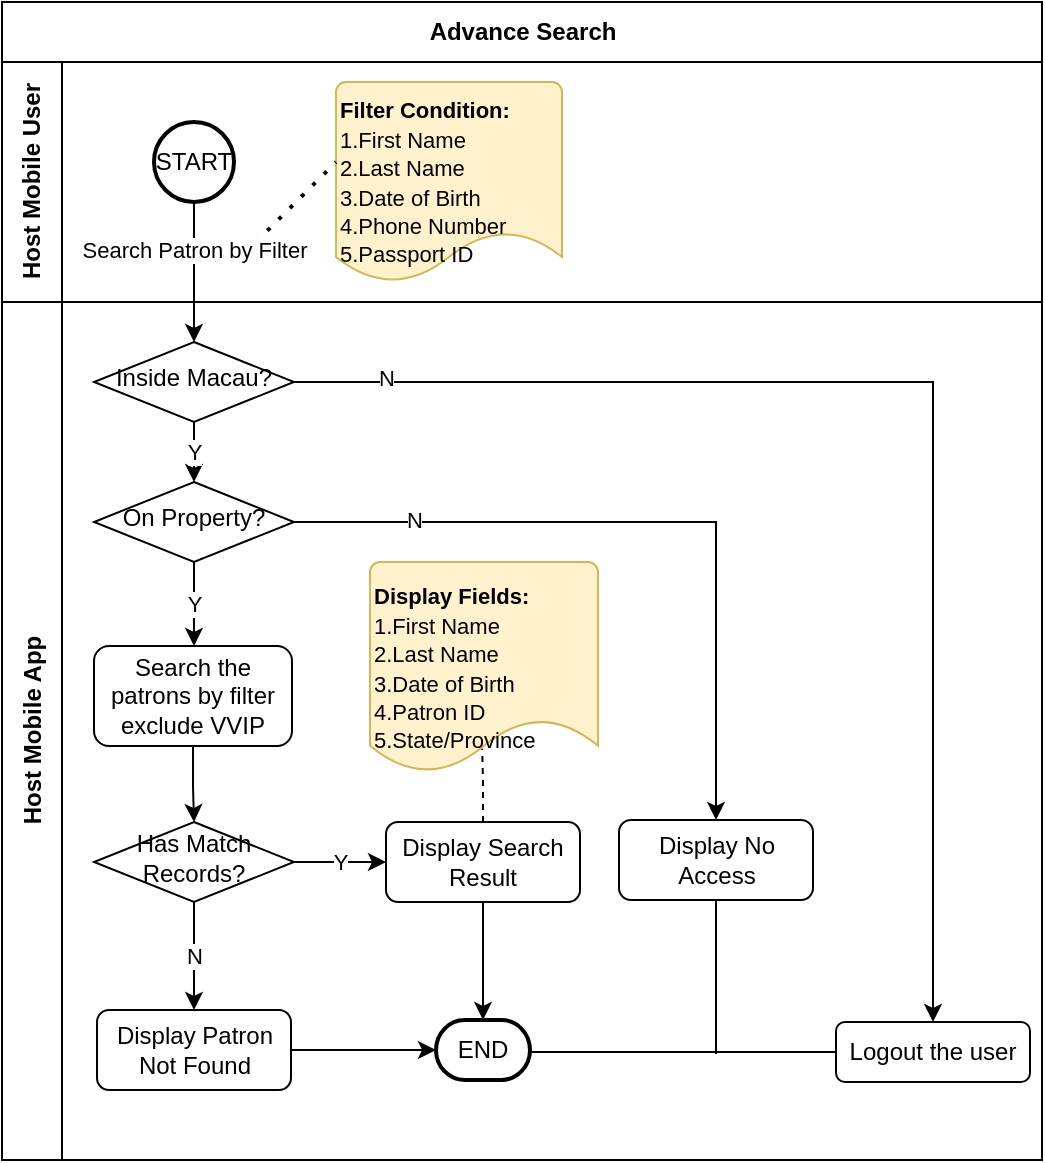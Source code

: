 <mxfile version="21.2.1" type="github">
  <diagram id="C5RBs43oDa-KdzZeNtuy" name="Page-1">
    <mxGraphModel dx="1018" dy="540" grid="1" gridSize="10" guides="1" tooltips="1" connect="1" arrows="1" fold="1" page="1" pageScale="1" pageWidth="827" pageHeight="1169" math="0" shadow="0">
      <root>
        <mxCell id="WIyWlLk6GJQsqaUBKTNV-0" />
        <mxCell id="WIyWlLk6GJQsqaUBKTNV-1" parent="WIyWlLk6GJQsqaUBKTNV-0" />
        <mxCell id="5kSyUArIg9FBRHnEeejd-0" value="Advance Search" style="swimlane;childLayout=stackLayout;resizeParent=1;resizeParentMax=0;horizontal=1;startSize=30;horizontalStack=0;html=1;" vertex="1" parent="WIyWlLk6GJQsqaUBKTNV-1">
          <mxGeometry x="173" y="470" width="520" height="579" as="geometry" />
        </mxCell>
        <mxCell id="5kSyUArIg9FBRHnEeejd-1" value="Host Mobile User" style="swimlane;startSize=30;horizontal=0;html=1;" vertex="1" parent="5kSyUArIg9FBRHnEeejd-0">
          <mxGeometry y="30" width="520" height="120" as="geometry" />
        </mxCell>
        <mxCell id="5kSyUArIg9FBRHnEeejd-7" value="START" style="strokeWidth=2;html=1;shape=mxgraph.flowchart.start_2;whiteSpace=wrap;" vertex="1" parent="5kSyUArIg9FBRHnEeejd-1">
          <mxGeometry x="76" y="30" width="40" height="40" as="geometry" />
        </mxCell>
        <mxCell id="5kSyUArIg9FBRHnEeejd-10" value="&lt;font style=&quot;font-size: 11px;&quot;&gt;&lt;font style=&quot;font-size: 11px;&quot;&gt;&lt;b style=&quot;font-size: 11px;&quot;&gt;Filter Condition:&lt;/b&gt;&lt;/font&gt;&lt;br style=&quot;font-size: 11px;&quot;&gt;&lt;span style=&quot;font-size: 11px;&quot;&gt;1.First Name&lt;/span&gt;&lt;br style=&quot;font-size: 11px;&quot;&gt;&lt;span style=&quot;font-size: 11px;&quot;&gt;2.Last Name&lt;/span&gt;&lt;br style=&quot;font-size: 11px;&quot;&gt;&lt;span style=&quot;font-size: 11px;&quot;&gt;3.Date of Birth&lt;/span&gt;&lt;br style=&quot;font-size: 11px;&quot;&gt;&lt;span style=&quot;font-size: 11px;&quot;&gt;4.Phone Number&lt;/span&gt;&lt;br style=&quot;font-size: 11px;&quot;&gt;&lt;span style=&quot;font-size: 11px;&quot;&gt;5.Passport ID&lt;/span&gt;&lt;/font&gt;" style="strokeWidth=1;html=1;shape=mxgraph.flowchart.document2;whiteSpace=wrap;size=0.25;fillColor=#fff2cc;strokeColor=#d6b656;align=left;" vertex="1" parent="5kSyUArIg9FBRHnEeejd-1">
          <mxGeometry x="167" y="10" width="113" height="100" as="geometry" />
        </mxCell>
        <mxCell id="5kSyUArIg9FBRHnEeejd-11" value="" style="endArrow=none;dashed=1;html=1;dashPattern=1 3;strokeWidth=2;rounded=0;" edge="1" parent="5kSyUArIg9FBRHnEeejd-1">
          <mxGeometry width="50" height="50" relative="1" as="geometry">
            <mxPoint x="127" y="90" as="sourcePoint" />
            <mxPoint x="167" y="50" as="targetPoint" />
          </mxGeometry>
        </mxCell>
        <mxCell id="5kSyUArIg9FBRHnEeejd-9" value="Search Patron by Filter" style="edgeStyle=orthogonalEdgeStyle;rounded=0;orthogonalLoop=1;jettySize=auto;html=1;" edge="1" parent="5kSyUArIg9FBRHnEeejd-0" source="5kSyUArIg9FBRHnEeejd-7" target="5kSyUArIg9FBRHnEeejd-8">
          <mxGeometry x="-0.333" relative="1" as="geometry">
            <mxPoint as="offset" />
          </mxGeometry>
        </mxCell>
        <mxCell id="5kSyUArIg9FBRHnEeejd-2" value="Host Mobile App" style="swimlane;startSize=30;horizontal=0;html=1;" vertex="1" parent="5kSyUArIg9FBRHnEeejd-0">
          <mxGeometry y="150" width="520" height="429" as="geometry">
            <mxRectangle y="140" width="480" height="30" as="alternateBounds" />
          </mxGeometry>
        </mxCell>
        <mxCell id="5kSyUArIg9FBRHnEeejd-13" value="" style="edgeStyle=orthogonalEdgeStyle;rounded=0;orthogonalLoop=1;jettySize=auto;html=1;" edge="1" parent="5kSyUArIg9FBRHnEeejd-2" source="5kSyUArIg9FBRHnEeejd-8" target="5kSyUArIg9FBRHnEeejd-12">
          <mxGeometry relative="1" as="geometry" />
        </mxCell>
        <mxCell id="5kSyUArIg9FBRHnEeejd-14" value="N" style="edgeLabel;html=1;align=center;verticalAlign=middle;resizable=0;points=[];" vertex="1" connectable="0" parent="5kSyUArIg9FBRHnEeejd-13">
          <mxGeometry x="-0.856" y="2" relative="1" as="geometry">
            <mxPoint as="offset" />
          </mxGeometry>
        </mxCell>
        <mxCell id="5kSyUArIg9FBRHnEeejd-16" value="Y" style="edgeStyle=orthogonalEdgeStyle;rounded=0;orthogonalLoop=1;jettySize=auto;html=1;" edge="1" parent="5kSyUArIg9FBRHnEeejd-2" source="5kSyUArIg9FBRHnEeejd-8" target="5kSyUArIg9FBRHnEeejd-15">
          <mxGeometry relative="1" as="geometry" />
        </mxCell>
        <mxCell id="5kSyUArIg9FBRHnEeejd-8" value="Inside Macau?" style="rhombus;whiteSpace=wrap;html=1;shadow=0;fontFamily=Helvetica;fontSize=12;align=center;strokeWidth=1;spacing=6;spacingTop=-4;" vertex="1" parent="5kSyUArIg9FBRHnEeejd-2">
          <mxGeometry x="46" y="20" width="100" height="40" as="geometry" />
        </mxCell>
        <mxCell id="5kSyUArIg9FBRHnEeejd-31" value="" style="edgeStyle=orthogonalEdgeStyle;rounded=0;orthogonalLoop=1;jettySize=auto;html=1;" edge="1" parent="5kSyUArIg9FBRHnEeejd-2" source="5kSyUArIg9FBRHnEeejd-12">
          <mxGeometry relative="1" as="geometry">
            <mxPoint x="254" y="375" as="targetPoint" />
          </mxGeometry>
        </mxCell>
        <mxCell id="5kSyUArIg9FBRHnEeejd-12" value="Logout the user" style="rounded=1;whiteSpace=wrap;html=1;fontSize=12;glass=0;strokeWidth=1;shadow=0;" vertex="1" parent="5kSyUArIg9FBRHnEeejd-2">
          <mxGeometry x="417" y="360" width="97" height="30" as="geometry" />
        </mxCell>
        <mxCell id="5kSyUArIg9FBRHnEeejd-18" value="" style="edgeStyle=orthogonalEdgeStyle;rounded=0;orthogonalLoop=1;jettySize=auto;html=1;" edge="1" parent="5kSyUArIg9FBRHnEeejd-2" source="5kSyUArIg9FBRHnEeejd-15" target="5kSyUArIg9FBRHnEeejd-17">
          <mxGeometry relative="1" as="geometry" />
        </mxCell>
        <mxCell id="5kSyUArIg9FBRHnEeejd-19" value="N" style="edgeLabel;html=1;align=center;verticalAlign=middle;resizable=0;points=[];" vertex="1" connectable="0" parent="5kSyUArIg9FBRHnEeejd-18">
          <mxGeometry x="-0.667" y="1" relative="1" as="geometry">
            <mxPoint as="offset" />
          </mxGeometry>
        </mxCell>
        <mxCell id="5kSyUArIg9FBRHnEeejd-23" value="Y" style="edgeStyle=orthogonalEdgeStyle;rounded=0;orthogonalLoop=1;jettySize=auto;html=1;" edge="1" parent="5kSyUArIg9FBRHnEeejd-2" source="5kSyUArIg9FBRHnEeejd-15" target="5kSyUArIg9FBRHnEeejd-22">
          <mxGeometry relative="1" as="geometry">
            <Array as="points">
              <mxPoint x="96" y="140" />
              <mxPoint x="96" y="140" />
            </Array>
          </mxGeometry>
        </mxCell>
        <mxCell id="5kSyUArIg9FBRHnEeejd-15" value="On Property?" style="rhombus;whiteSpace=wrap;html=1;shadow=0;fontFamily=Helvetica;fontSize=12;align=center;strokeWidth=1;spacing=6;spacingTop=-4;" vertex="1" parent="5kSyUArIg9FBRHnEeejd-2">
          <mxGeometry x="46" y="90" width="100" height="40" as="geometry" />
        </mxCell>
        <mxCell id="5kSyUArIg9FBRHnEeejd-35" value="" style="edgeStyle=orthogonalEdgeStyle;rounded=0;orthogonalLoop=1;jettySize=auto;html=1;endArrow=none;endFill=0;" edge="1" parent="5kSyUArIg9FBRHnEeejd-2" source="5kSyUArIg9FBRHnEeejd-17">
          <mxGeometry relative="1" as="geometry">
            <mxPoint x="357" y="376" as="targetPoint" />
          </mxGeometry>
        </mxCell>
        <mxCell id="5kSyUArIg9FBRHnEeejd-17" value="Display No Access" style="rounded=1;whiteSpace=wrap;html=1;fontSize=12;glass=0;strokeWidth=1;shadow=0;" vertex="1" parent="5kSyUArIg9FBRHnEeejd-2">
          <mxGeometry x="308.5" y="259" width="97" height="40" as="geometry" />
        </mxCell>
        <mxCell id="5kSyUArIg9FBRHnEeejd-33" value="" style="edgeStyle=orthogonalEdgeStyle;rounded=0;orthogonalLoop=1;jettySize=auto;html=1;" edge="1" parent="5kSyUArIg9FBRHnEeejd-2" source="5kSyUArIg9FBRHnEeejd-20" target="5kSyUArIg9FBRHnEeejd-29">
          <mxGeometry relative="1" as="geometry" />
        </mxCell>
        <mxCell id="5kSyUArIg9FBRHnEeejd-37" value="" style="edgeStyle=orthogonalEdgeStyle;rounded=0;orthogonalLoop=1;jettySize=auto;html=1;entryX=0.492;entryY=0.888;entryDx=0;entryDy=0;entryPerimeter=0;endArrow=none;endFill=0;dashed=1;" edge="1" parent="5kSyUArIg9FBRHnEeejd-2" source="5kSyUArIg9FBRHnEeejd-20" target="5kSyUArIg9FBRHnEeejd-36">
          <mxGeometry relative="1" as="geometry" />
        </mxCell>
        <mxCell id="5kSyUArIg9FBRHnEeejd-20" value="Display Search Result" style="rounded=1;whiteSpace=wrap;html=1;fontSize=12;glass=0;strokeWidth=1;shadow=0;" vertex="1" parent="5kSyUArIg9FBRHnEeejd-2">
          <mxGeometry x="192" y="260" width="97" height="40" as="geometry" />
        </mxCell>
        <mxCell id="5kSyUArIg9FBRHnEeejd-32" value="" style="edgeStyle=orthogonalEdgeStyle;rounded=0;orthogonalLoop=1;jettySize=auto;html=1;" edge="1" parent="5kSyUArIg9FBRHnEeejd-2" source="5kSyUArIg9FBRHnEeejd-21" target="5kSyUArIg9FBRHnEeejd-29">
          <mxGeometry relative="1" as="geometry" />
        </mxCell>
        <mxCell id="5kSyUArIg9FBRHnEeejd-21" value="Display Patron Not Found" style="rounded=1;whiteSpace=wrap;html=1;fontSize=12;glass=0;strokeWidth=1;shadow=0;" vertex="1" parent="5kSyUArIg9FBRHnEeejd-2">
          <mxGeometry x="47.5" y="354" width="97" height="40" as="geometry" />
        </mxCell>
        <mxCell id="5kSyUArIg9FBRHnEeejd-25" value="" style="edgeStyle=orthogonalEdgeStyle;rounded=0;orthogonalLoop=1;jettySize=auto;html=1;" edge="1" parent="5kSyUArIg9FBRHnEeejd-2" source="5kSyUArIg9FBRHnEeejd-22" target="5kSyUArIg9FBRHnEeejd-24">
          <mxGeometry relative="1" as="geometry" />
        </mxCell>
        <mxCell id="5kSyUArIg9FBRHnEeejd-22" value="Search the patrons by filter exclude VVIP" style="rounded=1;whiteSpace=wrap;html=1;fontSize=12;glass=0;strokeWidth=1;shadow=0;" vertex="1" parent="5kSyUArIg9FBRHnEeejd-2">
          <mxGeometry x="46" y="172" width="99" height="50" as="geometry" />
        </mxCell>
        <mxCell id="5kSyUArIg9FBRHnEeejd-26" value="Y" style="edgeStyle=orthogonalEdgeStyle;rounded=0;orthogonalLoop=1;jettySize=auto;html=1;" edge="1" parent="5kSyUArIg9FBRHnEeejd-2" source="5kSyUArIg9FBRHnEeejd-24" target="5kSyUArIg9FBRHnEeejd-20">
          <mxGeometry relative="1" as="geometry" />
        </mxCell>
        <mxCell id="5kSyUArIg9FBRHnEeejd-27" value="N" style="edgeStyle=orthogonalEdgeStyle;rounded=0;orthogonalLoop=1;jettySize=auto;html=1;" edge="1" parent="5kSyUArIg9FBRHnEeejd-2" source="5kSyUArIg9FBRHnEeejd-24" target="5kSyUArIg9FBRHnEeejd-21">
          <mxGeometry relative="1" as="geometry" />
        </mxCell>
        <mxCell id="5kSyUArIg9FBRHnEeejd-24" value="Has Match Records?" style="rhombus;whiteSpace=wrap;html=1;shadow=0;fontFamily=Helvetica;fontSize=12;align=center;strokeWidth=1;spacing=6;spacingTop=-4;" vertex="1" parent="5kSyUArIg9FBRHnEeejd-2">
          <mxGeometry x="46" y="260" width="100" height="40" as="geometry" />
        </mxCell>
        <mxCell id="5kSyUArIg9FBRHnEeejd-29" value="END" style="strokeWidth=2;html=1;shape=mxgraph.flowchart.terminator;whiteSpace=wrap;" vertex="1" parent="5kSyUArIg9FBRHnEeejd-2">
          <mxGeometry x="217" y="359" width="47" height="30" as="geometry" />
        </mxCell>
        <mxCell id="5kSyUArIg9FBRHnEeejd-36" value="&lt;font style=&quot;font-size: 11px;&quot;&gt;&lt;font style=&quot;font-size: 11px;&quot;&gt;&lt;b style=&quot;font-size: 11px;&quot;&gt;Display Fields:&lt;/b&gt;&lt;/font&gt;&lt;br style=&quot;font-size: 11px;&quot;&gt;&lt;span style=&quot;font-size: 11px;&quot;&gt;1.First Name&lt;/span&gt;&lt;br style=&quot;font-size: 11px;&quot;&gt;&lt;span style=&quot;font-size: 11px;&quot;&gt;2.Last Name&lt;/span&gt;&lt;br style=&quot;font-size: 11px;&quot;&gt;&lt;span style=&quot;font-size: 11px;&quot;&gt;3.Date of Birth&lt;/span&gt;&lt;br style=&quot;font-size: 11px;&quot;&gt;&lt;span style=&quot;font-size: 11px;&quot;&gt;4.Patron ID&lt;/span&gt;&lt;br style=&quot;font-size: 11px;&quot;&gt;&lt;span style=&quot;font-size: 11px;&quot;&gt;5.State/Province&lt;/span&gt;&lt;/font&gt;" style="strokeWidth=1;html=1;shape=mxgraph.flowchart.document2;whiteSpace=wrap;size=0.25;fillColor=#fff2cc;strokeColor=#d6b656;align=left;" vertex="1" parent="5kSyUArIg9FBRHnEeejd-2">
          <mxGeometry x="184" y="130" width="114" height="105" as="geometry" />
        </mxCell>
      </root>
    </mxGraphModel>
  </diagram>
</mxfile>
